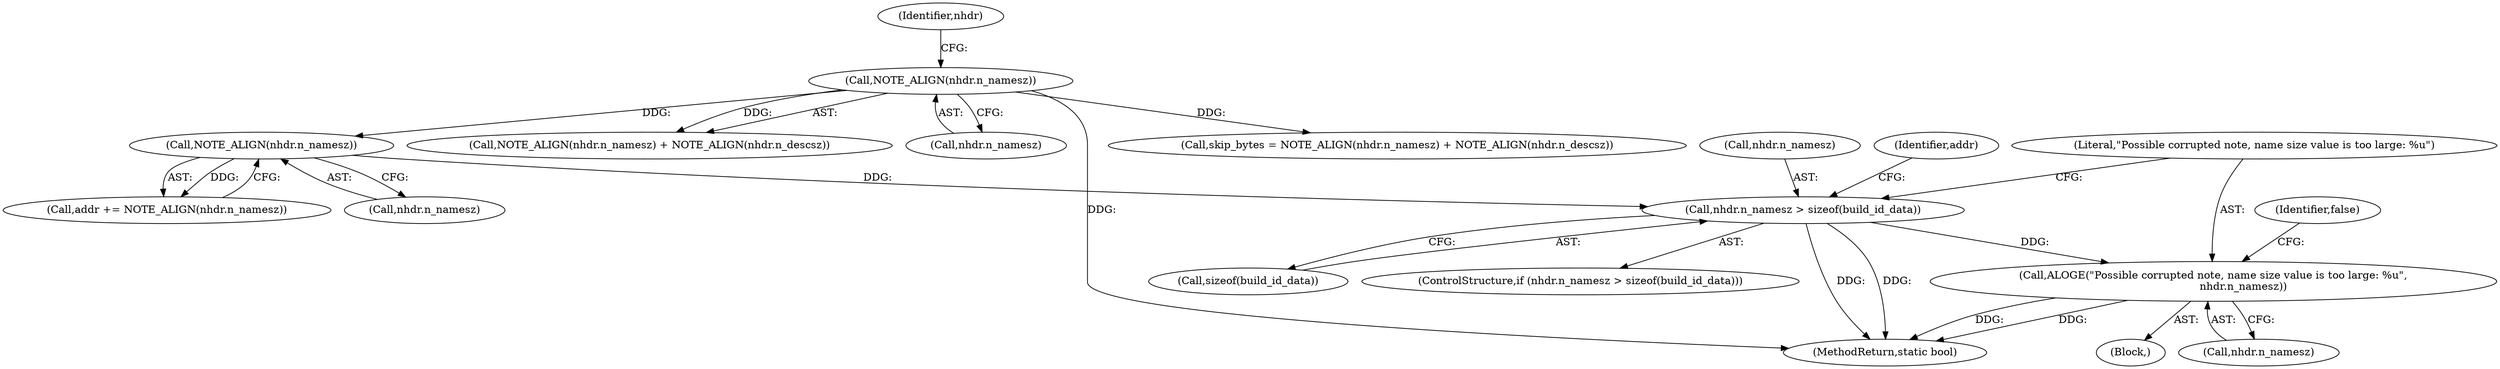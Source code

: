 digraph "1_Android_d917514bd6b270df431ea4e781a865764d406120@del" {
"1000240" [label="(Call,nhdr.n_namesz > sizeof(build_id_data))"];
"1000234" [label="(Call,NOTE_ALIGN(nhdr.n_namesz))"];
"1000302" [label="(Call,NOTE_ALIGN(nhdr.n_namesz))"];
"1000247" [label="(Call,ALOGE(\"Possible corrupted note, name size value is too large: %u\",\n                  nhdr.n_namesz))"];
"1000301" [label="(Call,NOTE_ALIGN(nhdr.n_namesz) + NOTE_ALIGN(nhdr.n_descsz))"];
"1000241" [label="(Call,nhdr.n_namesz)"];
"1000247" [label="(Call,ALOGE(\"Possible corrupted note, name size value is too large: %u\",\n                  nhdr.n_namesz))"];
"1000303" [label="(Call,nhdr.n_namesz)"];
"1000240" [label="(Call,nhdr.n_namesz > sizeof(build_id_data))"];
"1000239" [label="(ControlStructure,if (nhdr.n_namesz > sizeof(build_id_data)))"];
"1000248" [label="(Literal,\"Possible corrupted note, name size value is too large: %u\")"];
"1000302" [label="(Call,NOTE_ALIGN(nhdr.n_namesz))"];
"1000324" [label="(MethodReturn,static bool)"];
"1000232" [label="(Call,addr += NOTE_ALIGN(nhdr.n_namesz))"];
"1000308" [label="(Identifier,nhdr)"];
"1000246" [label="(Block,)"];
"1000235" [label="(Call,nhdr.n_namesz)"];
"1000257" [label="(Identifier,addr)"];
"1000253" [label="(Identifier,false)"];
"1000299" [label="(Call,skip_bytes = NOTE_ALIGN(nhdr.n_namesz) + NOTE_ALIGN(nhdr.n_descsz))"];
"1000249" [label="(Call,nhdr.n_namesz)"];
"1000244" [label="(Call,sizeof(build_id_data))"];
"1000234" [label="(Call,NOTE_ALIGN(nhdr.n_namesz))"];
"1000240" -> "1000239"  [label="AST: "];
"1000240" -> "1000244"  [label="CFG: "];
"1000241" -> "1000240"  [label="AST: "];
"1000244" -> "1000240"  [label="AST: "];
"1000248" -> "1000240"  [label="CFG: "];
"1000257" -> "1000240"  [label="CFG: "];
"1000240" -> "1000324"  [label="DDG: "];
"1000240" -> "1000324"  [label="DDG: "];
"1000234" -> "1000240"  [label="DDG: "];
"1000240" -> "1000247"  [label="DDG: "];
"1000234" -> "1000232"  [label="AST: "];
"1000234" -> "1000235"  [label="CFG: "];
"1000235" -> "1000234"  [label="AST: "];
"1000232" -> "1000234"  [label="CFG: "];
"1000234" -> "1000232"  [label="DDG: "];
"1000302" -> "1000234"  [label="DDG: "];
"1000302" -> "1000301"  [label="AST: "];
"1000302" -> "1000303"  [label="CFG: "];
"1000303" -> "1000302"  [label="AST: "];
"1000308" -> "1000302"  [label="CFG: "];
"1000302" -> "1000324"  [label="DDG: "];
"1000302" -> "1000299"  [label="DDG: "];
"1000302" -> "1000301"  [label="DDG: "];
"1000247" -> "1000246"  [label="AST: "];
"1000247" -> "1000249"  [label="CFG: "];
"1000248" -> "1000247"  [label="AST: "];
"1000249" -> "1000247"  [label="AST: "];
"1000253" -> "1000247"  [label="CFG: "];
"1000247" -> "1000324"  [label="DDG: "];
"1000247" -> "1000324"  [label="DDG: "];
}
